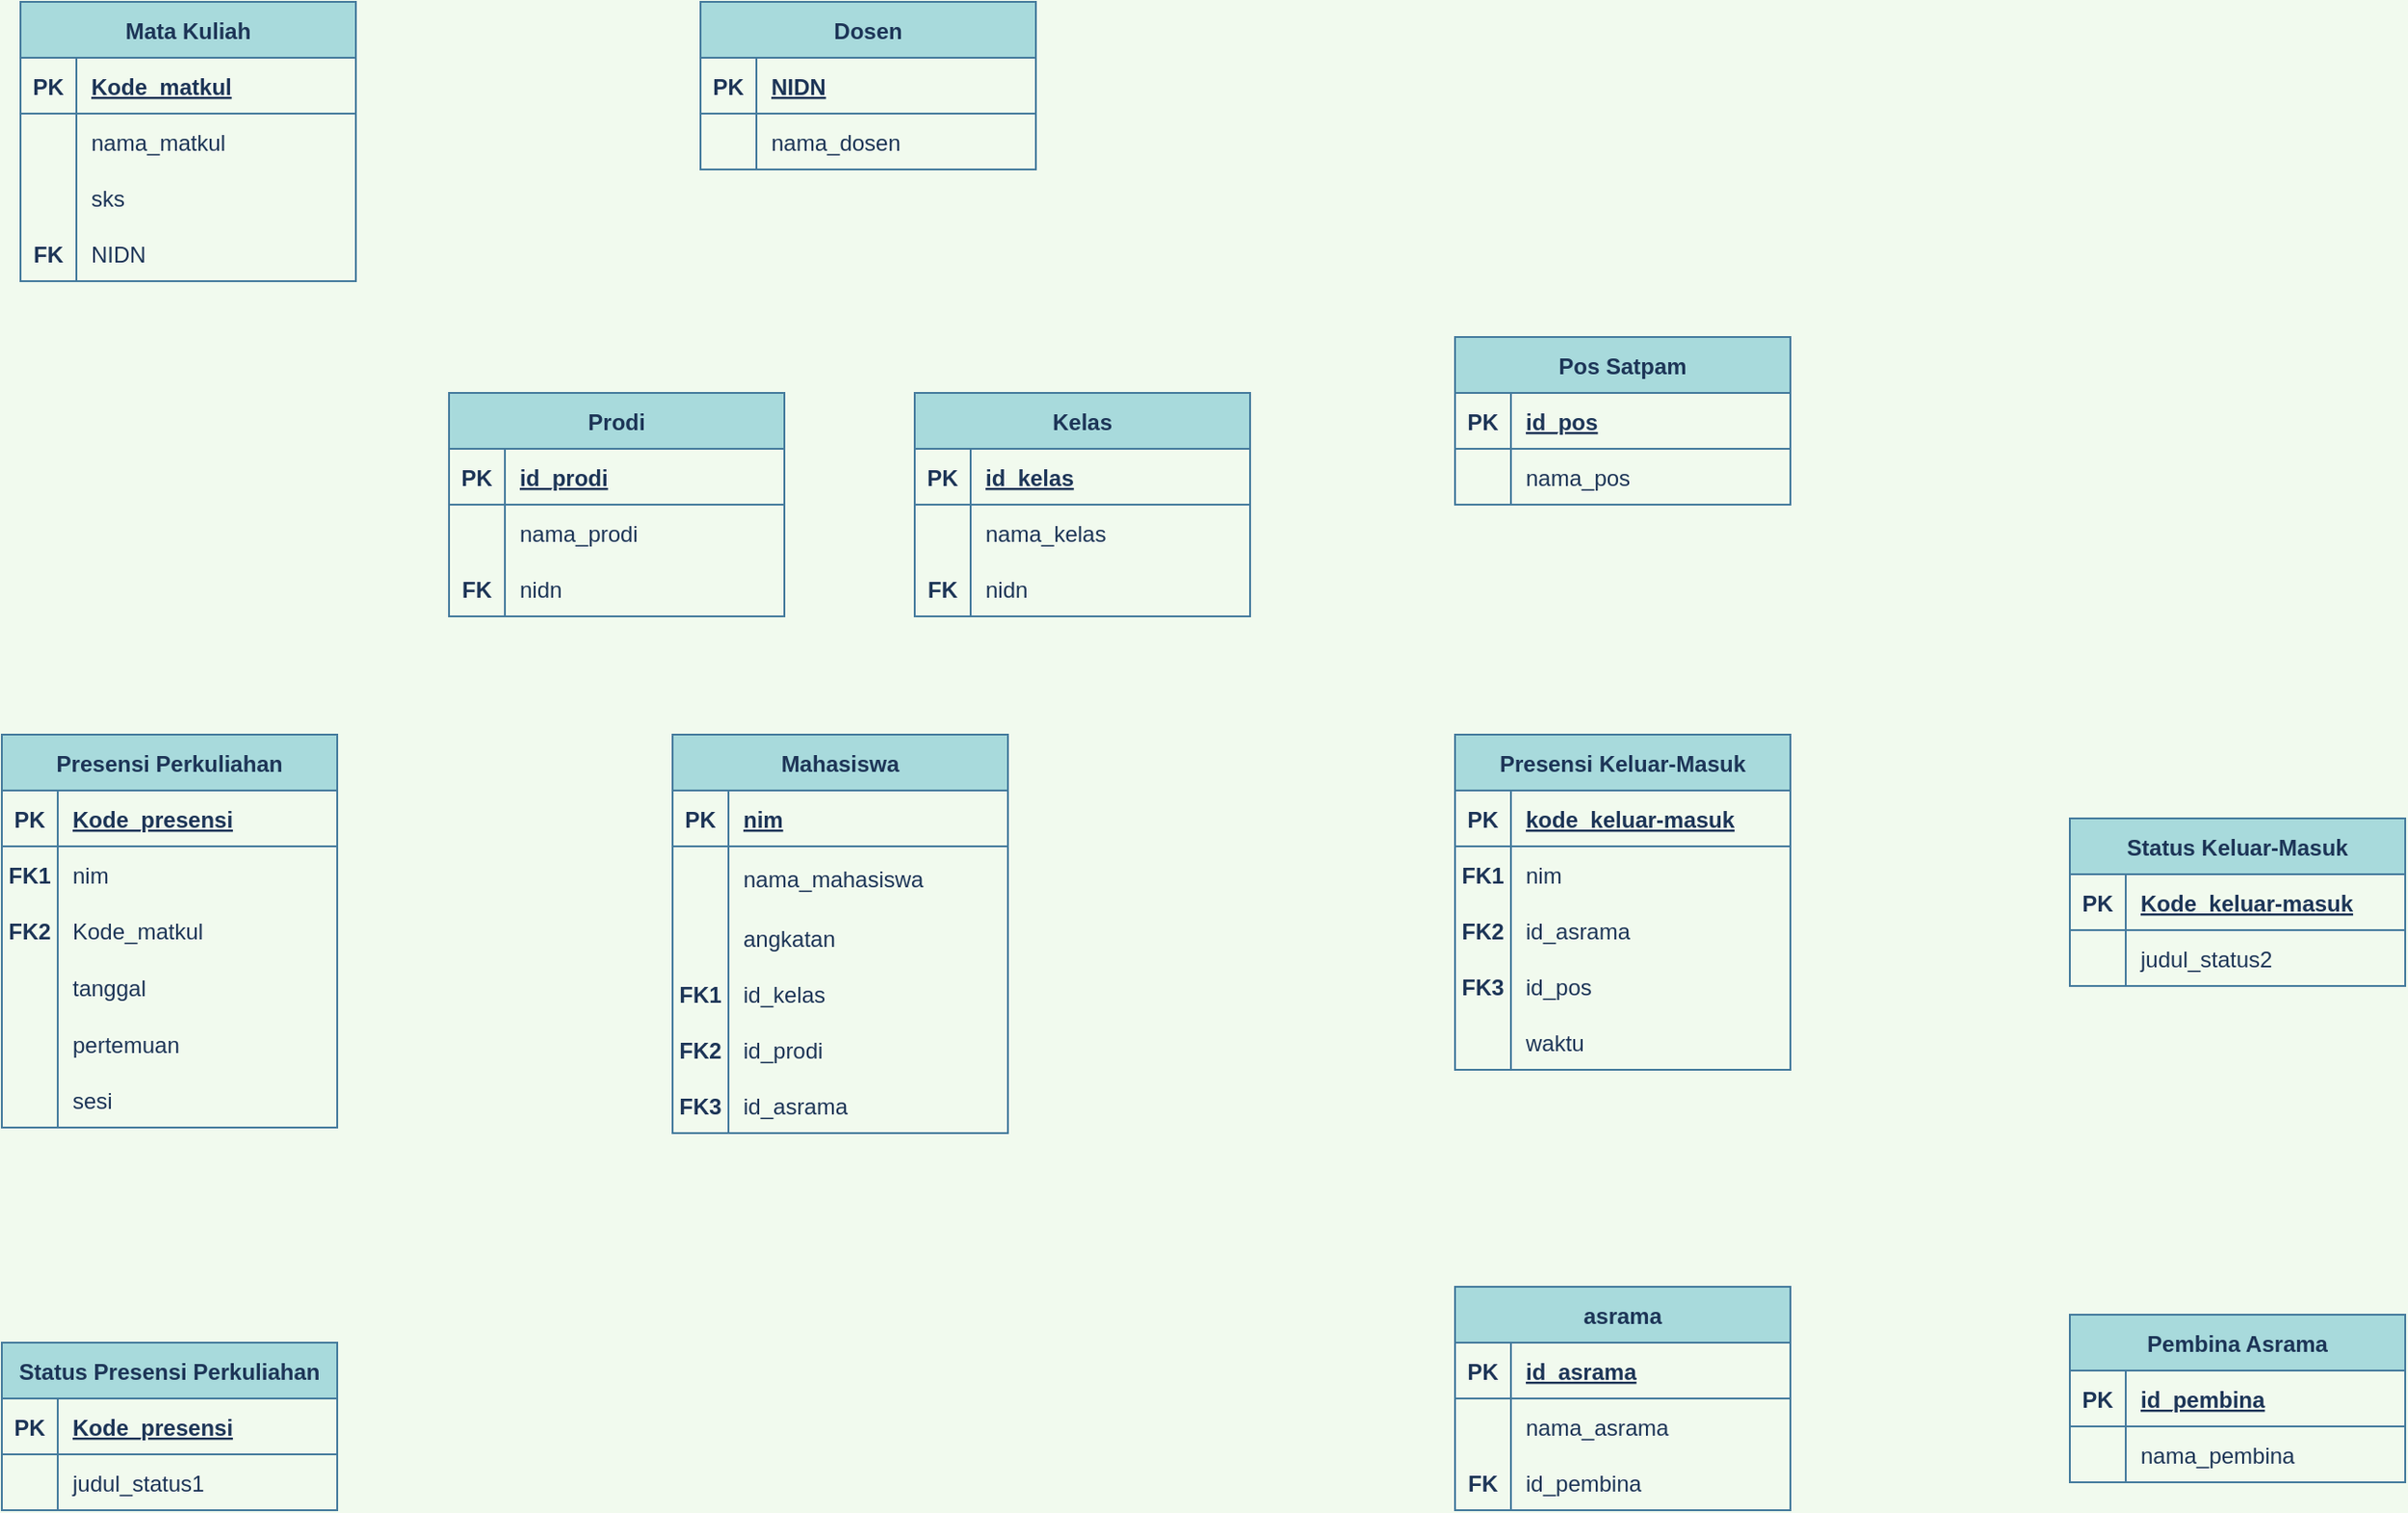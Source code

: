 <mxfile version="20.5.3" type="device" pages="2"><diagram id="KmxjhAK6asZzNxw9x_6p" name="Halaman-1"><mxGraphModel dx="1738" dy="1740" grid="1" gridSize="10" guides="1" tooltips="1" connect="1" arrows="1" fold="1" page="1" pageScale="1" pageWidth="1169" pageHeight="827" background="#F1FAEE" math="0" shadow="0"><root><mxCell id="0"/><mxCell id="1" parent="0"/><mxCell id="jdrc8qzEBGaTLRWPO6nK-1" value="Mata Kuliah" style="shape=table;startSize=30;container=1;collapsible=1;childLayout=tableLayout;fixedRows=1;rowLines=0;fontStyle=1;align=center;resizeLast=1;fillColor=#A8DADC;strokeColor=#457B9D;fontColor=#1D3557;" parent="1" vertex="1"><mxGeometry x="40" y="-40" width="180" height="150" as="geometry"/></mxCell><mxCell id="jdrc8qzEBGaTLRWPO6nK-2" value="" style="shape=tableRow;horizontal=0;startSize=0;swimlaneHead=0;swimlaneBody=0;fillColor=none;collapsible=0;dropTarget=0;points=[[0,0.5],[1,0.5]];portConstraint=eastwest;top=0;left=0;right=0;bottom=1;strokeColor=#457B9D;fontColor=#1D3557;" parent="jdrc8qzEBGaTLRWPO6nK-1" vertex="1"><mxGeometry y="30" width="180" height="30" as="geometry"/></mxCell><mxCell id="jdrc8qzEBGaTLRWPO6nK-3" value="PK" style="shape=partialRectangle;connectable=0;fillColor=none;top=0;left=0;bottom=0;right=0;fontStyle=1;overflow=hidden;strokeColor=#457B9D;fontColor=#1D3557;" parent="jdrc8qzEBGaTLRWPO6nK-2" vertex="1"><mxGeometry width="30" height="30" as="geometry"><mxRectangle width="30" height="30" as="alternateBounds"/></mxGeometry></mxCell><mxCell id="jdrc8qzEBGaTLRWPO6nK-4" value="Kode_matkul" style="shape=partialRectangle;connectable=0;fillColor=none;top=0;left=0;bottom=0;right=0;align=left;spacingLeft=6;fontStyle=5;overflow=hidden;strokeColor=#457B9D;fontColor=#1D3557;" parent="jdrc8qzEBGaTLRWPO6nK-2" vertex="1"><mxGeometry x="30" width="150" height="30" as="geometry"><mxRectangle width="150" height="30" as="alternateBounds"/></mxGeometry></mxCell><mxCell id="jdrc8qzEBGaTLRWPO6nK-5" value="" style="shape=tableRow;horizontal=0;startSize=0;swimlaneHead=0;swimlaneBody=0;fillColor=none;collapsible=0;dropTarget=0;points=[[0,0.5],[1,0.5]];portConstraint=eastwest;top=0;left=0;right=0;bottom=0;strokeColor=#457B9D;fontColor=#1D3557;" parent="jdrc8qzEBGaTLRWPO6nK-1" vertex="1"><mxGeometry y="60" width="180" height="30" as="geometry"/></mxCell><mxCell id="jdrc8qzEBGaTLRWPO6nK-6" value="" style="shape=partialRectangle;connectable=0;fillColor=none;top=0;left=0;bottom=0;right=0;editable=1;overflow=hidden;strokeColor=#457B9D;fontColor=#1D3557;" parent="jdrc8qzEBGaTLRWPO6nK-5" vertex="1"><mxGeometry width="30" height="30" as="geometry"><mxRectangle width="30" height="30" as="alternateBounds"/></mxGeometry></mxCell><mxCell id="jdrc8qzEBGaTLRWPO6nK-7" value="nama_matkul" style="shape=partialRectangle;connectable=0;fillColor=none;top=0;left=0;bottom=0;right=0;align=left;spacingLeft=6;overflow=hidden;strokeColor=#457B9D;fontColor=#1D3557;" parent="jdrc8qzEBGaTLRWPO6nK-5" vertex="1"><mxGeometry x="30" width="150" height="30" as="geometry"><mxRectangle width="150" height="30" as="alternateBounds"/></mxGeometry></mxCell><mxCell id="jdrc8qzEBGaTLRWPO6nK-8" value="" style="shape=tableRow;horizontal=0;startSize=0;swimlaneHead=0;swimlaneBody=0;fillColor=none;collapsible=0;dropTarget=0;points=[[0,0.5],[1,0.5]];portConstraint=eastwest;top=0;left=0;right=0;bottom=0;strokeColor=#457B9D;fontColor=#1D3557;" parent="jdrc8qzEBGaTLRWPO6nK-1" vertex="1"><mxGeometry y="90" width="180" height="30" as="geometry"/></mxCell><mxCell id="jdrc8qzEBGaTLRWPO6nK-9" value="" style="shape=partialRectangle;connectable=0;fillColor=none;top=0;left=0;bottom=0;right=0;editable=1;overflow=hidden;strokeColor=#457B9D;fontColor=#1D3557;" parent="jdrc8qzEBGaTLRWPO6nK-8" vertex="1"><mxGeometry width="30" height="30" as="geometry"><mxRectangle width="30" height="30" as="alternateBounds"/></mxGeometry></mxCell><mxCell id="jdrc8qzEBGaTLRWPO6nK-10" value="sks" style="shape=partialRectangle;connectable=0;fillColor=none;top=0;left=0;bottom=0;right=0;align=left;spacingLeft=6;overflow=hidden;strokeColor=#457B9D;fontColor=#1D3557;" parent="jdrc8qzEBGaTLRWPO6nK-8" vertex="1"><mxGeometry x="30" width="150" height="30" as="geometry"><mxRectangle width="150" height="30" as="alternateBounds"/></mxGeometry></mxCell><mxCell id="jdrc8qzEBGaTLRWPO6nK-11" value="" style="shape=tableRow;horizontal=0;startSize=0;swimlaneHead=0;swimlaneBody=0;fillColor=none;collapsible=0;dropTarget=0;points=[[0,0.5],[1,0.5]];portConstraint=eastwest;top=0;left=0;right=0;bottom=0;strokeColor=#457B9D;fontColor=#1D3557;" parent="jdrc8qzEBGaTLRWPO6nK-1" vertex="1"><mxGeometry y="120" width="180" height="30" as="geometry"/></mxCell><mxCell id="jdrc8qzEBGaTLRWPO6nK-12" value="FK" style="shape=partialRectangle;connectable=0;fillColor=none;top=0;left=0;bottom=0;right=0;editable=1;overflow=hidden;strokeColor=#457B9D;fontColor=#1D3557;fontStyle=1" parent="jdrc8qzEBGaTLRWPO6nK-11" vertex="1"><mxGeometry width="30" height="30" as="geometry"><mxRectangle width="30" height="30" as="alternateBounds"/></mxGeometry></mxCell><mxCell id="jdrc8qzEBGaTLRWPO6nK-13" value="NIDN" style="shape=partialRectangle;connectable=0;fillColor=none;top=0;left=0;bottom=0;right=0;align=left;spacingLeft=6;overflow=hidden;strokeColor=#457B9D;fontColor=#1D3557;" parent="jdrc8qzEBGaTLRWPO6nK-11" vertex="1"><mxGeometry x="30" width="150" height="30" as="geometry"><mxRectangle width="150" height="30" as="alternateBounds"/></mxGeometry></mxCell><mxCell id="jdrc8qzEBGaTLRWPO6nK-28" value="Dosen" style="shape=table;startSize=30;container=1;collapsible=1;childLayout=tableLayout;fixedRows=1;rowLines=0;fontStyle=1;align=center;resizeLast=1;strokeColor=#457B9D;fontColor=#1D3557;fillColor=#A8DADC;" parent="1" vertex="1"><mxGeometry x="405" y="-40" width="180" height="90" as="geometry"/></mxCell><mxCell id="jdrc8qzEBGaTLRWPO6nK-29" value="" style="shape=tableRow;horizontal=0;startSize=0;swimlaneHead=0;swimlaneBody=0;fillColor=none;collapsible=0;dropTarget=0;points=[[0,0.5],[1,0.5]];portConstraint=eastwest;top=0;left=0;right=0;bottom=1;strokeColor=#457B9D;fontColor=#1D3557;" parent="jdrc8qzEBGaTLRWPO6nK-28" vertex="1"><mxGeometry y="30" width="180" height="30" as="geometry"/></mxCell><mxCell id="jdrc8qzEBGaTLRWPO6nK-30" value="PK" style="shape=partialRectangle;connectable=0;fillColor=none;top=0;left=0;bottom=0;right=0;fontStyle=1;overflow=hidden;strokeColor=#457B9D;fontColor=#1D3557;" parent="jdrc8qzEBGaTLRWPO6nK-29" vertex="1"><mxGeometry width="30" height="30" as="geometry"><mxRectangle width="30" height="30" as="alternateBounds"/></mxGeometry></mxCell><mxCell id="jdrc8qzEBGaTLRWPO6nK-31" value="NIDN" style="shape=partialRectangle;connectable=0;fillColor=none;top=0;left=0;bottom=0;right=0;align=left;spacingLeft=6;fontStyle=5;overflow=hidden;strokeColor=#457B9D;fontColor=#1D3557;" parent="jdrc8qzEBGaTLRWPO6nK-29" vertex="1"><mxGeometry x="30" width="150" height="30" as="geometry"><mxRectangle width="150" height="30" as="alternateBounds"/></mxGeometry></mxCell><mxCell id="jdrc8qzEBGaTLRWPO6nK-32" value="" style="shape=tableRow;horizontal=0;startSize=0;swimlaneHead=0;swimlaneBody=0;fillColor=none;collapsible=0;dropTarget=0;points=[[0,0.5],[1,0.5]];portConstraint=eastwest;top=0;left=0;right=0;bottom=0;strokeColor=#457B9D;fontColor=#1D3557;" parent="jdrc8qzEBGaTLRWPO6nK-28" vertex="1"><mxGeometry y="60" width="180" height="30" as="geometry"/></mxCell><mxCell id="jdrc8qzEBGaTLRWPO6nK-33" value="" style="shape=partialRectangle;connectable=0;fillColor=none;top=0;left=0;bottom=0;right=0;editable=1;overflow=hidden;strokeColor=#457B9D;fontColor=#1D3557;" parent="jdrc8qzEBGaTLRWPO6nK-32" vertex="1"><mxGeometry width="30" height="30" as="geometry"><mxRectangle width="30" height="30" as="alternateBounds"/></mxGeometry></mxCell><mxCell id="jdrc8qzEBGaTLRWPO6nK-34" value="nama_dosen" style="shape=partialRectangle;connectable=0;fillColor=none;top=0;left=0;bottom=0;right=0;align=left;spacingLeft=6;overflow=hidden;strokeColor=#457B9D;fontColor=#1D3557;" parent="jdrc8qzEBGaTLRWPO6nK-32" vertex="1"><mxGeometry x="30" width="150" height="30" as="geometry"><mxRectangle width="150" height="30" as="alternateBounds"/></mxGeometry></mxCell><mxCell id="jdrc8qzEBGaTLRWPO6nK-41" value="Presensi Perkuliahan" style="shape=table;startSize=30;container=1;collapsible=1;childLayout=tableLayout;fixedRows=1;rowLines=0;fontStyle=1;align=center;resizeLast=1;strokeColor=#457B9D;fontColor=#1D3557;fillColor=#A8DADC;" parent="1" vertex="1"><mxGeometry x="30" y="353.5" width="180" height="211" as="geometry"/></mxCell><mxCell id="jdrc8qzEBGaTLRWPO6nK-42" value="" style="shape=tableRow;horizontal=0;startSize=0;swimlaneHead=0;swimlaneBody=0;fillColor=none;collapsible=0;dropTarget=0;points=[[0,0.5],[1,0.5]];portConstraint=eastwest;top=0;left=0;right=0;bottom=1;strokeColor=#457B9D;fontColor=#1D3557;" parent="jdrc8qzEBGaTLRWPO6nK-41" vertex="1"><mxGeometry y="30" width="180" height="30" as="geometry"/></mxCell><mxCell id="jdrc8qzEBGaTLRWPO6nK-43" value="PK" style="shape=partialRectangle;connectable=0;fillColor=none;top=0;left=0;bottom=0;right=0;fontStyle=1;overflow=hidden;strokeColor=#457B9D;fontColor=#1D3557;" parent="jdrc8qzEBGaTLRWPO6nK-42" vertex="1"><mxGeometry width="30" height="30" as="geometry"><mxRectangle width="30" height="30" as="alternateBounds"/></mxGeometry></mxCell><mxCell id="jdrc8qzEBGaTLRWPO6nK-44" value="Kode_presensi" style="shape=partialRectangle;connectable=0;fillColor=none;top=0;left=0;bottom=0;right=0;align=left;spacingLeft=6;fontStyle=5;overflow=hidden;strokeColor=#457B9D;fontColor=#1D3557;" parent="jdrc8qzEBGaTLRWPO6nK-42" vertex="1"><mxGeometry x="30" width="150" height="30" as="geometry"><mxRectangle width="150" height="30" as="alternateBounds"/></mxGeometry></mxCell><mxCell id="jdrc8qzEBGaTLRWPO6nK-45" value="" style="shape=tableRow;horizontal=0;startSize=0;swimlaneHead=0;swimlaneBody=0;fillColor=none;collapsible=0;dropTarget=0;points=[[0,0.5],[1,0.5]];portConstraint=eastwest;top=0;left=0;right=0;bottom=0;strokeColor=#457B9D;fontColor=#1D3557;" parent="jdrc8qzEBGaTLRWPO6nK-41" vertex="1"><mxGeometry y="60" width="180" height="30" as="geometry"/></mxCell><mxCell id="jdrc8qzEBGaTLRWPO6nK-46" value="FK1" style="shape=partialRectangle;connectable=0;fillColor=none;top=0;left=0;bottom=0;right=0;editable=1;overflow=hidden;strokeColor=#457B9D;fontColor=#1D3557;fontStyle=1" parent="jdrc8qzEBGaTLRWPO6nK-45" vertex="1"><mxGeometry width="30" height="30" as="geometry"><mxRectangle width="30" height="30" as="alternateBounds"/></mxGeometry></mxCell><mxCell id="jdrc8qzEBGaTLRWPO6nK-47" value="nim" style="shape=partialRectangle;connectable=0;fillColor=none;top=0;left=0;bottom=0;right=0;align=left;spacingLeft=6;overflow=hidden;strokeColor=#457B9D;fontColor=#1D3557;" parent="jdrc8qzEBGaTLRWPO6nK-45" vertex="1"><mxGeometry x="30" width="150" height="30" as="geometry"><mxRectangle width="150" height="30" as="alternateBounds"/></mxGeometry></mxCell><mxCell id="jdrc8qzEBGaTLRWPO6nK-48" value="" style="shape=tableRow;horizontal=0;startSize=0;swimlaneHead=0;swimlaneBody=0;fillColor=none;collapsible=0;dropTarget=0;points=[[0,0.5],[1,0.5]];portConstraint=eastwest;top=0;left=0;right=0;bottom=0;strokeColor=#457B9D;fontColor=#1D3557;" parent="jdrc8qzEBGaTLRWPO6nK-41" vertex="1"><mxGeometry y="90" width="180" height="30" as="geometry"/></mxCell><mxCell id="jdrc8qzEBGaTLRWPO6nK-49" value="FK2" style="shape=partialRectangle;connectable=0;fillColor=none;top=0;left=0;bottom=0;right=0;editable=1;overflow=hidden;strokeColor=#457B9D;fontColor=#1D3557;fontStyle=1" parent="jdrc8qzEBGaTLRWPO6nK-48" vertex="1"><mxGeometry width="30" height="30" as="geometry"><mxRectangle width="30" height="30" as="alternateBounds"/></mxGeometry></mxCell><mxCell id="jdrc8qzEBGaTLRWPO6nK-50" value="Kode_matkul" style="shape=partialRectangle;connectable=0;fillColor=none;top=0;left=0;bottom=0;right=0;align=left;spacingLeft=6;overflow=hidden;strokeColor=#457B9D;fontColor=#1D3557;" parent="jdrc8qzEBGaTLRWPO6nK-48" vertex="1"><mxGeometry x="30" width="150" height="30" as="geometry"><mxRectangle width="150" height="30" as="alternateBounds"/></mxGeometry></mxCell><mxCell id="jdrc8qzEBGaTLRWPO6nK-51" value="" style="shape=tableRow;horizontal=0;startSize=0;swimlaneHead=0;swimlaneBody=0;fillColor=none;collapsible=0;dropTarget=0;points=[[0,0.5],[1,0.5]];portConstraint=eastwest;top=0;left=0;right=0;bottom=0;strokeColor=#457B9D;fontColor=#1D3557;" parent="jdrc8qzEBGaTLRWPO6nK-41" vertex="1"><mxGeometry y="120" width="180" height="31" as="geometry"/></mxCell><mxCell id="jdrc8qzEBGaTLRWPO6nK-52" value="" style="shape=partialRectangle;connectable=0;fillColor=none;top=0;left=0;bottom=0;right=0;editable=1;overflow=hidden;strokeColor=#457B9D;fontColor=#1D3557;" parent="jdrc8qzEBGaTLRWPO6nK-51" vertex="1"><mxGeometry width="30" height="31" as="geometry"><mxRectangle width="30" height="31" as="alternateBounds"/></mxGeometry></mxCell><mxCell id="jdrc8qzEBGaTLRWPO6nK-53" value="tanggal" style="shape=partialRectangle;connectable=0;fillColor=none;top=0;left=0;bottom=0;right=0;align=left;spacingLeft=6;overflow=hidden;strokeColor=#457B9D;fontColor=#1D3557;" parent="jdrc8qzEBGaTLRWPO6nK-51" vertex="1"><mxGeometry x="30" width="150" height="31" as="geometry"><mxRectangle width="150" height="31" as="alternateBounds"/></mxGeometry></mxCell><mxCell id="jdrc8qzEBGaTLRWPO6nK-54" style="shape=tableRow;horizontal=0;startSize=0;swimlaneHead=0;swimlaneBody=0;fillColor=none;collapsible=0;dropTarget=0;points=[[0,0.5],[1,0.5]];portConstraint=eastwest;top=0;left=0;right=0;bottom=0;strokeColor=#457B9D;fontColor=#1D3557;" parent="jdrc8qzEBGaTLRWPO6nK-41" vertex="1"><mxGeometry y="151" width="180" height="30" as="geometry"/></mxCell><mxCell id="jdrc8qzEBGaTLRWPO6nK-55" style="shape=partialRectangle;connectable=0;fillColor=none;top=0;left=0;bottom=0;right=0;editable=1;overflow=hidden;strokeColor=#457B9D;fontColor=#1D3557;" parent="jdrc8qzEBGaTLRWPO6nK-54" vertex="1"><mxGeometry width="30" height="30" as="geometry"><mxRectangle width="30" height="30" as="alternateBounds"/></mxGeometry></mxCell><mxCell id="jdrc8qzEBGaTLRWPO6nK-56" value="pertemuan" style="shape=partialRectangle;connectable=0;fillColor=none;top=0;left=0;bottom=0;right=0;align=left;spacingLeft=6;overflow=hidden;strokeColor=#457B9D;fontColor=#1D3557;" parent="jdrc8qzEBGaTLRWPO6nK-54" vertex="1"><mxGeometry x="30" width="150" height="30" as="geometry"><mxRectangle width="150" height="30" as="alternateBounds"/></mxGeometry></mxCell><mxCell id="jdrc8qzEBGaTLRWPO6nK-57" style="shape=tableRow;horizontal=0;startSize=0;swimlaneHead=0;swimlaneBody=0;fillColor=none;collapsible=0;dropTarget=0;points=[[0,0.5],[1,0.5]];portConstraint=eastwest;top=0;left=0;right=0;bottom=0;strokeColor=#457B9D;fontColor=#1D3557;" parent="jdrc8qzEBGaTLRWPO6nK-41" vertex="1"><mxGeometry y="181" width="180" height="30" as="geometry"/></mxCell><mxCell id="jdrc8qzEBGaTLRWPO6nK-58" style="shape=partialRectangle;connectable=0;fillColor=none;top=0;left=0;bottom=0;right=0;editable=1;overflow=hidden;strokeColor=#457B9D;fontColor=#1D3557;" parent="jdrc8qzEBGaTLRWPO6nK-57" vertex="1"><mxGeometry width="30" height="30" as="geometry"><mxRectangle width="30" height="30" as="alternateBounds"/></mxGeometry></mxCell><mxCell id="jdrc8qzEBGaTLRWPO6nK-59" value="sesi" style="shape=partialRectangle;connectable=0;fillColor=none;top=0;left=0;bottom=0;right=0;align=left;spacingLeft=6;overflow=hidden;strokeColor=#457B9D;fontColor=#1D3557;" parent="jdrc8qzEBGaTLRWPO6nK-57" vertex="1"><mxGeometry x="30" width="150" height="30" as="geometry"><mxRectangle width="150" height="30" as="alternateBounds"/></mxGeometry></mxCell><mxCell id="jdrc8qzEBGaTLRWPO6nK-60" value="Status Presensi Perkuliahan" style="shape=table;startSize=30;container=1;collapsible=1;childLayout=tableLayout;fixedRows=1;rowLines=0;fontStyle=1;align=center;resizeLast=1;strokeColor=#457B9D;fontColor=#1D3557;fillColor=#A8DADC;" parent="1" vertex="1"><mxGeometry x="30" y="680" width="180" height="90" as="geometry"/></mxCell><mxCell id="jdrc8qzEBGaTLRWPO6nK-61" value="" style="shape=tableRow;horizontal=0;startSize=0;swimlaneHead=0;swimlaneBody=0;fillColor=none;collapsible=0;dropTarget=0;points=[[0,0.5],[1,0.5]];portConstraint=eastwest;top=0;left=0;right=0;bottom=1;strokeColor=#457B9D;fontColor=#1D3557;" parent="jdrc8qzEBGaTLRWPO6nK-60" vertex="1"><mxGeometry y="30" width="180" height="30" as="geometry"/></mxCell><mxCell id="jdrc8qzEBGaTLRWPO6nK-62" value="PK" style="shape=partialRectangle;connectable=0;fillColor=none;top=0;left=0;bottom=0;right=0;fontStyle=1;overflow=hidden;strokeColor=#457B9D;fontColor=#1D3557;" parent="jdrc8qzEBGaTLRWPO6nK-61" vertex="1"><mxGeometry width="30" height="30" as="geometry"><mxRectangle width="30" height="30" as="alternateBounds"/></mxGeometry></mxCell><mxCell id="jdrc8qzEBGaTLRWPO6nK-63" value="Kode_presensi" style="shape=partialRectangle;connectable=0;fillColor=none;top=0;left=0;bottom=0;right=0;align=left;spacingLeft=6;fontStyle=5;overflow=hidden;strokeColor=#457B9D;fontColor=#1D3557;" parent="jdrc8qzEBGaTLRWPO6nK-61" vertex="1"><mxGeometry x="30" width="150" height="30" as="geometry"><mxRectangle width="150" height="30" as="alternateBounds"/></mxGeometry></mxCell><mxCell id="jdrc8qzEBGaTLRWPO6nK-64" value="" style="shape=tableRow;horizontal=0;startSize=0;swimlaneHead=0;swimlaneBody=0;fillColor=none;collapsible=0;dropTarget=0;points=[[0,0.5],[1,0.5]];portConstraint=eastwest;top=0;left=0;right=0;bottom=0;strokeColor=#457B9D;fontColor=#1D3557;" parent="jdrc8qzEBGaTLRWPO6nK-60" vertex="1"><mxGeometry y="60" width="180" height="30" as="geometry"/></mxCell><mxCell id="jdrc8qzEBGaTLRWPO6nK-65" value="" style="shape=partialRectangle;connectable=0;fillColor=none;top=0;left=0;bottom=0;right=0;editable=1;overflow=hidden;strokeColor=#457B9D;fontColor=#1D3557;" parent="jdrc8qzEBGaTLRWPO6nK-64" vertex="1"><mxGeometry width="30" height="30" as="geometry"><mxRectangle width="30" height="30" as="alternateBounds"/></mxGeometry></mxCell><mxCell id="jdrc8qzEBGaTLRWPO6nK-66" value="judul_status1" style="shape=partialRectangle;connectable=0;fillColor=none;top=0;left=0;bottom=0;right=0;align=left;spacingLeft=6;overflow=hidden;strokeColor=#457B9D;fontColor=#1D3557;" parent="jdrc8qzEBGaTLRWPO6nK-64" vertex="1"><mxGeometry x="30" width="150" height="30" as="geometry"><mxRectangle width="150" height="30" as="alternateBounds"/></mxGeometry></mxCell><mxCell id="jdrc8qzEBGaTLRWPO6nK-73" value="Prodi" style="shape=table;startSize=30;container=1;collapsible=1;childLayout=tableLayout;fixedRows=1;rowLines=0;fontStyle=1;align=center;resizeLast=1;strokeColor=#457B9D;fontColor=#1D3557;fillColor=#A8DADC;" parent="1" vertex="1"><mxGeometry x="270" y="170" width="180" height="120" as="geometry"/></mxCell><mxCell id="jdrc8qzEBGaTLRWPO6nK-74" value="" style="shape=tableRow;horizontal=0;startSize=0;swimlaneHead=0;swimlaneBody=0;fillColor=none;collapsible=0;dropTarget=0;points=[[0,0.5],[1,0.5]];portConstraint=eastwest;top=0;left=0;right=0;bottom=1;strokeColor=#457B9D;fontColor=#1D3557;" parent="jdrc8qzEBGaTLRWPO6nK-73" vertex="1"><mxGeometry y="30" width="180" height="30" as="geometry"/></mxCell><mxCell id="jdrc8qzEBGaTLRWPO6nK-75" value="PK" style="shape=partialRectangle;connectable=0;fillColor=none;top=0;left=0;bottom=0;right=0;fontStyle=1;overflow=hidden;strokeColor=#457B9D;fontColor=#1D3557;" parent="jdrc8qzEBGaTLRWPO6nK-74" vertex="1"><mxGeometry width="30" height="30" as="geometry"><mxRectangle width="30" height="30" as="alternateBounds"/></mxGeometry></mxCell><mxCell id="jdrc8qzEBGaTLRWPO6nK-76" value="id_prodi" style="shape=partialRectangle;connectable=0;fillColor=none;top=0;left=0;bottom=0;right=0;align=left;spacingLeft=6;fontStyle=5;overflow=hidden;strokeColor=#457B9D;fontColor=#1D3557;" parent="jdrc8qzEBGaTLRWPO6nK-74" vertex="1"><mxGeometry x="30" width="150" height="30" as="geometry"><mxRectangle width="150" height="30" as="alternateBounds"/></mxGeometry></mxCell><mxCell id="jdrc8qzEBGaTLRWPO6nK-77" value="" style="shape=tableRow;horizontal=0;startSize=0;swimlaneHead=0;swimlaneBody=0;fillColor=none;collapsible=0;dropTarget=0;points=[[0,0.5],[1,0.5]];portConstraint=eastwest;top=0;left=0;right=0;bottom=0;strokeColor=#457B9D;fontColor=#1D3557;" parent="jdrc8qzEBGaTLRWPO6nK-73" vertex="1"><mxGeometry y="60" width="180" height="30" as="geometry"/></mxCell><mxCell id="jdrc8qzEBGaTLRWPO6nK-78" value="" style="shape=partialRectangle;connectable=0;fillColor=none;top=0;left=0;bottom=0;right=0;editable=1;overflow=hidden;strokeColor=#457B9D;fontColor=#1D3557;" parent="jdrc8qzEBGaTLRWPO6nK-77" vertex="1"><mxGeometry width="30" height="30" as="geometry"><mxRectangle width="30" height="30" as="alternateBounds"/></mxGeometry></mxCell><mxCell id="jdrc8qzEBGaTLRWPO6nK-79" value="nama_prodi" style="shape=partialRectangle;connectable=0;fillColor=none;top=0;left=0;bottom=0;right=0;align=left;spacingLeft=6;overflow=hidden;strokeColor=#457B9D;fontColor=#1D3557;" parent="jdrc8qzEBGaTLRWPO6nK-77" vertex="1"><mxGeometry x="30" width="150" height="30" as="geometry"><mxRectangle width="150" height="30" as="alternateBounds"/></mxGeometry></mxCell><mxCell id="jdrc8qzEBGaTLRWPO6nK-80" value="" style="shape=tableRow;horizontal=0;startSize=0;swimlaneHead=0;swimlaneBody=0;fillColor=none;collapsible=0;dropTarget=0;points=[[0,0.5],[1,0.5]];portConstraint=eastwest;top=0;left=0;right=0;bottom=0;strokeColor=#457B9D;fontColor=#1D3557;" parent="jdrc8qzEBGaTLRWPO6nK-73" vertex="1"><mxGeometry y="90" width="180" height="30" as="geometry"/></mxCell><mxCell id="jdrc8qzEBGaTLRWPO6nK-81" value="FK" style="shape=partialRectangle;connectable=0;fillColor=none;top=0;left=0;bottom=0;right=0;editable=1;overflow=hidden;strokeColor=#457B9D;fontColor=#1D3557;fontStyle=1" parent="jdrc8qzEBGaTLRWPO6nK-80" vertex="1"><mxGeometry width="30" height="30" as="geometry"><mxRectangle width="30" height="30" as="alternateBounds"/></mxGeometry></mxCell><mxCell id="jdrc8qzEBGaTLRWPO6nK-82" value="nidn" style="shape=partialRectangle;connectable=0;fillColor=none;top=0;left=0;bottom=0;right=0;align=left;spacingLeft=6;overflow=hidden;strokeColor=#457B9D;fontColor=#1D3557;" parent="jdrc8qzEBGaTLRWPO6nK-80" vertex="1"><mxGeometry x="30" width="150" height="30" as="geometry"><mxRectangle width="150" height="30" as="alternateBounds"/></mxGeometry></mxCell><mxCell id="tigLDF_hrlejbNLnetDv-1" value="Kelas" style="shape=table;startSize=30;container=1;collapsible=1;childLayout=tableLayout;fixedRows=1;rowLines=0;fontStyle=1;align=center;resizeLast=1;strokeColor=#457B9D;fontColor=#1D3557;fillColor=#A8DADC;" parent="1" vertex="1"><mxGeometry x="520" y="170" width="180" height="120" as="geometry"/></mxCell><mxCell id="tigLDF_hrlejbNLnetDv-2" value="" style="shape=tableRow;horizontal=0;startSize=0;swimlaneHead=0;swimlaneBody=0;fillColor=none;collapsible=0;dropTarget=0;points=[[0,0.5],[1,0.5]];portConstraint=eastwest;top=0;left=0;right=0;bottom=1;strokeColor=#457B9D;fontColor=#1D3557;" parent="tigLDF_hrlejbNLnetDv-1" vertex="1"><mxGeometry y="30" width="180" height="30" as="geometry"/></mxCell><mxCell id="tigLDF_hrlejbNLnetDv-3" value="PK" style="shape=partialRectangle;connectable=0;fillColor=none;top=0;left=0;bottom=0;right=0;fontStyle=1;overflow=hidden;strokeColor=#457B9D;fontColor=#1D3557;" parent="tigLDF_hrlejbNLnetDv-2" vertex="1"><mxGeometry width="30" height="30" as="geometry"><mxRectangle width="30" height="30" as="alternateBounds"/></mxGeometry></mxCell><mxCell id="tigLDF_hrlejbNLnetDv-4" value="id_kelas" style="shape=partialRectangle;connectable=0;fillColor=none;top=0;left=0;bottom=0;right=0;align=left;spacingLeft=6;fontStyle=5;overflow=hidden;strokeColor=#457B9D;fontColor=#1D3557;" parent="tigLDF_hrlejbNLnetDv-2" vertex="1"><mxGeometry x="30" width="150" height="30" as="geometry"><mxRectangle width="150" height="30" as="alternateBounds"/></mxGeometry></mxCell><mxCell id="tigLDF_hrlejbNLnetDv-5" value="" style="shape=tableRow;horizontal=0;startSize=0;swimlaneHead=0;swimlaneBody=0;fillColor=none;collapsible=0;dropTarget=0;points=[[0,0.5],[1,0.5]];portConstraint=eastwest;top=0;left=0;right=0;bottom=0;strokeColor=#457B9D;fontColor=#1D3557;" parent="tigLDF_hrlejbNLnetDv-1" vertex="1"><mxGeometry y="60" width="180" height="30" as="geometry"/></mxCell><mxCell id="tigLDF_hrlejbNLnetDv-6" value="" style="shape=partialRectangle;connectable=0;fillColor=none;top=0;left=0;bottom=0;right=0;editable=1;overflow=hidden;strokeColor=#457B9D;fontColor=#1D3557;" parent="tigLDF_hrlejbNLnetDv-5" vertex="1"><mxGeometry width="30" height="30" as="geometry"><mxRectangle width="30" height="30" as="alternateBounds"/></mxGeometry></mxCell><mxCell id="tigLDF_hrlejbNLnetDv-7" value="nama_kelas" style="shape=partialRectangle;connectable=0;fillColor=none;top=0;left=0;bottom=0;right=0;align=left;spacingLeft=6;overflow=hidden;strokeColor=#457B9D;fontColor=#1D3557;" parent="tigLDF_hrlejbNLnetDv-5" vertex="1"><mxGeometry x="30" width="150" height="30" as="geometry"><mxRectangle width="150" height="30" as="alternateBounds"/></mxGeometry></mxCell><mxCell id="tigLDF_hrlejbNLnetDv-8" value="" style="shape=tableRow;horizontal=0;startSize=0;swimlaneHead=0;swimlaneBody=0;fillColor=none;collapsible=0;dropTarget=0;points=[[0,0.5],[1,0.5]];portConstraint=eastwest;top=0;left=0;right=0;bottom=0;strokeColor=#457B9D;fontColor=#1D3557;" parent="tigLDF_hrlejbNLnetDv-1" vertex="1"><mxGeometry y="90" width="180" height="30" as="geometry"/></mxCell><mxCell id="tigLDF_hrlejbNLnetDv-9" value="FK" style="shape=partialRectangle;connectable=0;fillColor=none;top=0;left=0;bottom=0;right=0;editable=1;overflow=hidden;strokeColor=#457B9D;fontColor=#1D3557;fontStyle=1" parent="tigLDF_hrlejbNLnetDv-8" vertex="1"><mxGeometry width="30" height="30" as="geometry"><mxRectangle width="30" height="30" as="alternateBounds"/></mxGeometry></mxCell><mxCell id="tigLDF_hrlejbNLnetDv-10" value="nidn" style="shape=partialRectangle;connectable=0;fillColor=none;top=0;left=0;bottom=0;right=0;align=left;spacingLeft=6;overflow=hidden;strokeColor=#457B9D;fontColor=#1D3557;" parent="tigLDF_hrlejbNLnetDv-8" vertex="1"><mxGeometry x="30" width="150" height="30" as="geometry"><mxRectangle width="150" height="30" as="alternateBounds"/></mxGeometry></mxCell><mxCell id="tigLDF_hrlejbNLnetDv-11" value="Mahasiswa" style="shape=table;startSize=30;container=1;collapsible=1;childLayout=tableLayout;fixedRows=1;rowLines=0;fontStyle=1;align=center;resizeLast=1;strokeColor=#457B9D;fontColor=#1D3557;fillColor=#A8DADC;" parent="1" vertex="1"><mxGeometry x="390" y="353.5" width="180" height="214" as="geometry"/></mxCell><mxCell id="tigLDF_hrlejbNLnetDv-12" value="" style="shape=tableRow;horizontal=0;startSize=0;swimlaneHead=0;swimlaneBody=0;fillColor=none;collapsible=0;dropTarget=0;points=[[0,0.5],[1,0.5]];portConstraint=eastwest;top=0;left=0;right=0;bottom=1;strokeColor=#457B9D;fontColor=#1D3557;" parent="tigLDF_hrlejbNLnetDv-11" vertex="1"><mxGeometry y="30" width="180" height="30" as="geometry"/></mxCell><mxCell id="tigLDF_hrlejbNLnetDv-13" value="PK" style="shape=partialRectangle;connectable=0;fillColor=none;top=0;left=0;bottom=0;right=0;fontStyle=1;overflow=hidden;strokeColor=#457B9D;fontColor=#1D3557;" parent="tigLDF_hrlejbNLnetDv-12" vertex="1"><mxGeometry width="30" height="30" as="geometry"><mxRectangle width="30" height="30" as="alternateBounds"/></mxGeometry></mxCell><mxCell id="tigLDF_hrlejbNLnetDv-14" value="nim" style="shape=partialRectangle;connectable=0;fillColor=none;top=0;left=0;bottom=0;right=0;align=left;spacingLeft=6;fontStyle=5;overflow=hidden;strokeColor=#457B9D;fontColor=#1D3557;" parent="tigLDF_hrlejbNLnetDv-12" vertex="1"><mxGeometry x="30" width="150" height="30" as="geometry"><mxRectangle width="150" height="30" as="alternateBounds"/></mxGeometry></mxCell><mxCell id="tigLDF_hrlejbNLnetDv-15" value="" style="shape=tableRow;horizontal=0;startSize=0;swimlaneHead=0;swimlaneBody=0;fillColor=none;collapsible=0;dropTarget=0;points=[[0,0.5],[1,0.5]];portConstraint=eastwest;top=0;left=0;right=0;bottom=0;strokeColor=#457B9D;fontColor=#1D3557;" parent="tigLDF_hrlejbNLnetDv-11" vertex="1"><mxGeometry y="60" width="180" height="34" as="geometry"/></mxCell><mxCell id="tigLDF_hrlejbNLnetDv-16" value="" style="shape=partialRectangle;connectable=0;fillColor=none;top=0;left=0;bottom=0;right=0;editable=1;overflow=hidden;strokeColor=#457B9D;fontColor=#1D3557;" parent="tigLDF_hrlejbNLnetDv-15" vertex="1"><mxGeometry width="30" height="34" as="geometry"><mxRectangle width="30" height="34" as="alternateBounds"/></mxGeometry></mxCell><mxCell id="tigLDF_hrlejbNLnetDv-17" value="nama_mahasiswa" style="shape=partialRectangle;connectable=0;fillColor=none;top=0;left=0;bottom=0;right=0;align=left;spacingLeft=6;overflow=hidden;strokeColor=#457B9D;fontColor=#1D3557;" parent="tigLDF_hrlejbNLnetDv-15" vertex="1"><mxGeometry x="30" width="150" height="34" as="geometry"><mxRectangle width="150" height="34" as="alternateBounds"/></mxGeometry></mxCell><mxCell id="tigLDF_hrlejbNLnetDv-18" value="" style="shape=tableRow;horizontal=0;startSize=0;swimlaneHead=0;swimlaneBody=0;fillColor=none;collapsible=0;dropTarget=0;points=[[0,0.5],[1,0.5]];portConstraint=eastwest;top=0;left=0;right=0;bottom=0;strokeColor=#457B9D;fontColor=#1D3557;" parent="tigLDF_hrlejbNLnetDv-11" vertex="1"><mxGeometry y="94" width="180" height="30" as="geometry"/></mxCell><mxCell id="tigLDF_hrlejbNLnetDv-19" value="" style="shape=partialRectangle;connectable=0;fillColor=none;top=0;left=0;bottom=0;right=0;editable=1;overflow=hidden;strokeColor=#457B9D;fontColor=#1D3557;fontStyle=1" parent="tigLDF_hrlejbNLnetDv-18" vertex="1"><mxGeometry width="30" height="30" as="geometry"><mxRectangle width="30" height="30" as="alternateBounds"/></mxGeometry></mxCell><mxCell id="tigLDF_hrlejbNLnetDv-20" value="angkatan" style="shape=partialRectangle;connectable=0;fillColor=none;top=0;left=0;bottom=0;right=0;align=left;spacingLeft=6;overflow=hidden;strokeColor=#457B9D;fontColor=#1D3557;" parent="tigLDF_hrlejbNLnetDv-18" vertex="1"><mxGeometry x="30" width="150" height="30" as="geometry"><mxRectangle width="150" height="30" as="alternateBounds"/></mxGeometry></mxCell><mxCell id="Gq2PAIc-8hiSbVc65pk8-11" style="shape=tableRow;horizontal=0;startSize=0;swimlaneHead=0;swimlaneBody=0;fillColor=none;collapsible=0;dropTarget=0;points=[[0,0.5],[1,0.5]];portConstraint=eastwest;top=0;left=0;right=0;bottom=0;strokeColor=#457B9D;fontColor=#1D3557;" parent="tigLDF_hrlejbNLnetDv-11" vertex="1"><mxGeometry y="124" width="180" height="30" as="geometry"/></mxCell><mxCell id="Gq2PAIc-8hiSbVc65pk8-12" value="FK1" style="shape=partialRectangle;connectable=0;fillColor=none;top=0;left=0;bottom=0;right=0;editable=1;overflow=hidden;strokeColor=#457B9D;fontColor=#1D3557;fontStyle=1" parent="Gq2PAIc-8hiSbVc65pk8-11" vertex="1"><mxGeometry width="30" height="30" as="geometry"><mxRectangle width="30" height="30" as="alternateBounds"/></mxGeometry></mxCell><mxCell id="Gq2PAIc-8hiSbVc65pk8-13" value="id_kelas" style="shape=partialRectangle;connectable=0;fillColor=none;top=0;left=0;bottom=0;right=0;align=left;spacingLeft=6;overflow=hidden;strokeColor=#457B9D;fontColor=#1D3557;" parent="Gq2PAIc-8hiSbVc65pk8-11" vertex="1"><mxGeometry x="30" width="150" height="30" as="geometry"><mxRectangle width="150" height="30" as="alternateBounds"/></mxGeometry></mxCell><mxCell id="Gq2PAIc-8hiSbVc65pk8-14" style="shape=tableRow;horizontal=0;startSize=0;swimlaneHead=0;swimlaneBody=0;fillColor=none;collapsible=0;dropTarget=0;points=[[0,0.5],[1,0.5]];portConstraint=eastwest;top=0;left=0;right=0;bottom=0;strokeColor=#457B9D;fontColor=#1D3557;" parent="tigLDF_hrlejbNLnetDv-11" vertex="1"><mxGeometry y="154" width="180" height="30" as="geometry"/></mxCell><mxCell id="Gq2PAIc-8hiSbVc65pk8-15" value="FK2" style="shape=partialRectangle;connectable=0;fillColor=none;top=0;left=0;bottom=0;right=0;editable=1;overflow=hidden;strokeColor=#457B9D;fontColor=#1D3557;fontStyle=1" parent="Gq2PAIc-8hiSbVc65pk8-14" vertex="1"><mxGeometry width="30" height="30" as="geometry"><mxRectangle width="30" height="30" as="alternateBounds"/></mxGeometry></mxCell><mxCell id="Gq2PAIc-8hiSbVc65pk8-16" value="id_prodi" style="shape=partialRectangle;connectable=0;fillColor=none;top=0;left=0;bottom=0;right=0;align=left;spacingLeft=6;overflow=hidden;strokeColor=#457B9D;fontColor=#1D3557;" parent="Gq2PAIc-8hiSbVc65pk8-14" vertex="1"><mxGeometry x="30" width="150" height="30" as="geometry"><mxRectangle width="150" height="30" as="alternateBounds"/></mxGeometry></mxCell><mxCell id="Gq2PAIc-8hiSbVc65pk8-17" style="shape=tableRow;horizontal=0;startSize=0;swimlaneHead=0;swimlaneBody=0;fillColor=none;collapsible=0;dropTarget=0;points=[[0,0.5],[1,0.5]];portConstraint=eastwest;top=0;left=0;right=0;bottom=0;strokeColor=#457B9D;fontColor=#1D3557;" parent="tigLDF_hrlejbNLnetDv-11" vertex="1"><mxGeometry y="184" width="180" height="30" as="geometry"/></mxCell><mxCell id="Gq2PAIc-8hiSbVc65pk8-18" value="FK3" style="shape=partialRectangle;connectable=0;fillColor=none;top=0;left=0;bottom=0;right=0;editable=1;overflow=hidden;strokeColor=#457B9D;fontColor=#1D3557;fontStyle=1" parent="Gq2PAIc-8hiSbVc65pk8-17" vertex="1"><mxGeometry width="30" height="30" as="geometry"><mxRectangle width="30" height="30" as="alternateBounds"/></mxGeometry></mxCell><mxCell id="Gq2PAIc-8hiSbVc65pk8-19" value="id_asrama" style="shape=partialRectangle;connectable=0;fillColor=none;top=0;left=0;bottom=0;right=0;align=left;spacingLeft=6;overflow=hidden;strokeColor=#457B9D;fontColor=#1D3557;" parent="Gq2PAIc-8hiSbVc65pk8-17" vertex="1"><mxGeometry x="30" width="150" height="30" as="geometry"><mxRectangle width="150" height="30" as="alternateBounds"/></mxGeometry></mxCell><mxCell id="YOvY8fV3WO_s7UOhlD1K-14" value="Pos Satpam" style="shape=table;startSize=30;container=1;collapsible=1;childLayout=tableLayout;fixedRows=1;rowLines=0;fontStyle=1;align=center;resizeLast=1;strokeColor=#457B9D;fontColor=#1D3557;fillColor=#A8DADC;" vertex="1" parent="1"><mxGeometry x="810" y="140" width="180" height="90" as="geometry"/></mxCell><mxCell id="YOvY8fV3WO_s7UOhlD1K-15" value="" style="shape=tableRow;horizontal=0;startSize=0;swimlaneHead=0;swimlaneBody=0;fillColor=none;collapsible=0;dropTarget=0;points=[[0,0.5],[1,0.5]];portConstraint=eastwest;top=0;left=0;right=0;bottom=1;strokeColor=#457B9D;fontColor=#1D3557;" vertex="1" parent="YOvY8fV3WO_s7UOhlD1K-14"><mxGeometry y="30" width="180" height="30" as="geometry"/></mxCell><mxCell id="YOvY8fV3WO_s7UOhlD1K-16" value="PK" style="shape=partialRectangle;connectable=0;fillColor=none;top=0;left=0;bottom=0;right=0;fontStyle=1;overflow=hidden;strokeColor=#457B9D;fontColor=#1D3557;" vertex="1" parent="YOvY8fV3WO_s7UOhlD1K-15"><mxGeometry width="30" height="30" as="geometry"><mxRectangle width="30" height="30" as="alternateBounds"/></mxGeometry></mxCell><mxCell id="YOvY8fV3WO_s7UOhlD1K-17" value="id_pos" style="shape=partialRectangle;connectable=0;fillColor=none;top=0;left=0;bottom=0;right=0;align=left;spacingLeft=6;fontStyle=5;overflow=hidden;strokeColor=#457B9D;fontColor=#1D3557;" vertex="1" parent="YOvY8fV3WO_s7UOhlD1K-15"><mxGeometry x="30" width="150" height="30" as="geometry"><mxRectangle width="150" height="30" as="alternateBounds"/></mxGeometry></mxCell><mxCell id="YOvY8fV3WO_s7UOhlD1K-18" value="" style="shape=tableRow;horizontal=0;startSize=0;swimlaneHead=0;swimlaneBody=0;fillColor=none;collapsible=0;dropTarget=0;points=[[0,0.5],[1,0.5]];portConstraint=eastwest;top=0;left=0;right=0;bottom=0;strokeColor=#457B9D;fontColor=#1D3557;" vertex="1" parent="YOvY8fV3WO_s7UOhlD1K-14"><mxGeometry y="60" width="180" height="30" as="geometry"/></mxCell><mxCell id="YOvY8fV3WO_s7UOhlD1K-19" value="" style="shape=partialRectangle;connectable=0;fillColor=none;top=0;left=0;bottom=0;right=0;editable=1;overflow=hidden;strokeColor=#457B9D;fontColor=#1D3557;" vertex="1" parent="YOvY8fV3WO_s7UOhlD1K-18"><mxGeometry width="30" height="30" as="geometry"><mxRectangle width="30" height="30" as="alternateBounds"/></mxGeometry></mxCell><mxCell id="YOvY8fV3WO_s7UOhlD1K-20" value="nama_pos" style="shape=partialRectangle;connectable=0;fillColor=none;top=0;left=0;bottom=0;right=0;align=left;spacingLeft=6;overflow=hidden;strokeColor=#457B9D;fontColor=#1D3557;" vertex="1" parent="YOvY8fV3WO_s7UOhlD1K-18"><mxGeometry x="30" width="150" height="30" as="geometry"><mxRectangle width="150" height="30" as="alternateBounds"/></mxGeometry></mxCell><mxCell id="YOvY8fV3WO_s7UOhlD1K-24" value="Presensi Keluar-Masuk" style="shape=table;startSize=30;container=1;collapsible=1;childLayout=tableLayout;fixedRows=1;rowLines=0;fontStyle=1;align=center;resizeLast=1;strokeColor=#457B9D;fontColor=#1D3557;fillColor=#A8DADC;" vertex="1" parent="1"><mxGeometry x="810" y="353.5" width="180" height="180" as="geometry"/></mxCell><mxCell id="YOvY8fV3WO_s7UOhlD1K-25" value="" style="shape=tableRow;horizontal=0;startSize=0;swimlaneHead=0;swimlaneBody=0;fillColor=none;collapsible=0;dropTarget=0;points=[[0,0.5],[1,0.5]];portConstraint=eastwest;top=0;left=0;right=0;bottom=1;strokeColor=#457B9D;fontColor=#1D3557;" vertex="1" parent="YOvY8fV3WO_s7UOhlD1K-24"><mxGeometry y="30" width="180" height="30" as="geometry"/></mxCell><mxCell id="YOvY8fV3WO_s7UOhlD1K-26" value="PK" style="shape=partialRectangle;connectable=0;fillColor=none;top=0;left=0;bottom=0;right=0;fontStyle=1;overflow=hidden;strokeColor=#457B9D;fontColor=#1D3557;" vertex="1" parent="YOvY8fV3WO_s7UOhlD1K-25"><mxGeometry width="30" height="30" as="geometry"><mxRectangle width="30" height="30" as="alternateBounds"/></mxGeometry></mxCell><mxCell id="YOvY8fV3WO_s7UOhlD1K-27" value="kode_keluar-masuk" style="shape=partialRectangle;connectable=0;fillColor=none;top=0;left=0;bottom=0;right=0;align=left;spacingLeft=6;fontStyle=5;overflow=hidden;strokeColor=#457B9D;fontColor=#1D3557;" vertex="1" parent="YOvY8fV3WO_s7UOhlD1K-25"><mxGeometry x="30" width="150" height="30" as="geometry"><mxRectangle width="150" height="30" as="alternateBounds"/></mxGeometry></mxCell><mxCell id="YOvY8fV3WO_s7UOhlD1K-28" value="" style="shape=tableRow;horizontal=0;startSize=0;swimlaneHead=0;swimlaneBody=0;fillColor=none;collapsible=0;dropTarget=0;points=[[0,0.5],[1,0.5]];portConstraint=eastwest;top=0;left=0;right=0;bottom=0;strokeColor=#457B9D;fontColor=#1D3557;" vertex="1" parent="YOvY8fV3WO_s7UOhlD1K-24"><mxGeometry y="60" width="180" height="30" as="geometry"/></mxCell><mxCell id="YOvY8fV3WO_s7UOhlD1K-29" value="FK1" style="shape=partialRectangle;connectable=0;fillColor=none;top=0;left=0;bottom=0;right=0;editable=1;overflow=hidden;strokeColor=#457B9D;fontColor=#1D3557;fontStyle=1" vertex="1" parent="YOvY8fV3WO_s7UOhlD1K-28"><mxGeometry width="30" height="30" as="geometry"><mxRectangle width="30" height="30" as="alternateBounds"/></mxGeometry></mxCell><mxCell id="YOvY8fV3WO_s7UOhlD1K-30" value="nim" style="shape=partialRectangle;connectable=0;fillColor=none;top=0;left=0;bottom=0;right=0;align=left;spacingLeft=6;overflow=hidden;strokeColor=#457B9D;fontColor=#1D3557;" vertex="1" parent="YOvY8fV3WO_s7UOhlD1K-28"><mxGeometry x="30" width="150" height="30" as="geometry"><mxRectangle width="150" height="30" as="alternateBounds"/></mxGeometry></mxCell><mxCell id="YOvY8fV3WO_s7UOhlD1K-31" style="shape=tableRow;horizontal=0;startSize=0;swimlaneHead=0;swimlaneBody=0;fillColor=none;collapsible=0;dropTarget=0;points=[[0,0.5],[1,0.5]];portConstraint=eastwest;top=0;left=0;right=0;bottom=0;strokeColor=#457B9D;fontColor=#1D3557;" vertex="1" parent="YOvY8fV3WO_s7UOhlD1K-24"><mxGeometry y="90" width="180" height="30" as="geometry"/></mxCell><mxCell id="YOvY8fV3WO_s7UOhlD1K-32" value="FK2" style="shape=partialRectangle;connectable=0;fillColor=none;top=0;left=0;bottom=0;right=0;editable=1;overflow=hidden;strokeColor=#457B9D;fontColor=#1D3557;fontStyle=1" vertex="1" parent="YOvY8fV3WO_s7UOhlD1K-31"><mxGeometry width="30" height="30" as="geometry"><mxRectangle width="30" height="30" as="alternateBounds"/></mxGeometry></mxCell><mxCell id="YOvY8fV3WO_s7UOhlD1K-33" value="id_asrama" style="shape=partialRectangle;connectable=0;fillColor=none;top=0;left=0;bottom=0;right=0;align=left;spacingLeft=6;overflow=hidden;strokeColor=#457B9D;fontColor=#1D3557;" vertex="1" parent="YOvY8fV3WO_s7UOhlD1K-31"><mxGeometry x="30" width="150" height="30" as="geometry"><mxRectangle width="150" height="30" as="alternateBounds"/></mxGeometry></mxCell><mxCell id="YOvY8fV3WO_s7UOhlD1K-34" style="shape=tableRow;horizontal=0;startSize=0;swimlaneHead=0;swimlaneBody=0;fillColor=none;collapsible=0;dropTarget=0;points=[[0,0.5],[1,0.5]];portConstraint=eastwest;top=0;left=0;right=0;bottom=0;strokeColor=#457B9D;fontColor=#1D3557;" vertex="1" parent="YOvY8fV3WO_s7UOhlD1K-24"><mxGeometry y="120" width="180" height="30" as="geometry"/></mxCell><mxCell id="YOvY8fV3WO_s7UOhlD1K-35" value="FK3" style="shape=partialRectangle;connectable=0;fillColor=none;top=0;left=0;bottom=0;right=0;editable=1;overflow=hidden;strokeColor=#457B9D;fontColor=#1D3557;fontStyle=1" vertex="1" parent="YOvY8fV3WO_s7UOhlD1K-34"><mxGeometry width="30" height="30" as="geometry"><mxRectangle width="30" height="30" as="alternateBounds"/></mxGeometry></mxCell><mxCell id="YOvY8fV3WO_s7UOhlD1K-36" value="id_pos" style="shape=partialRectangle;connectable=0;fillColor=none;top=0;left=0;bottom=0;right=0;align=left;spacingLeft=6;overflow=hidden;strokeColor=#457B9D;fontColor=#1D3557;" vertex="1" parent="YOvY8fV3WO_s7UOhlD1K-34"><mxGeometry x="30" width="150" height="30" as="geometry"><mxRectangle width="150" height="30" as="alternateBounds"/></mxGeometry></mxCell><mxCell id="YOvY8fV3WO_s7UOhlD1K-37" style="shape=tableRow;horizontal=0;startSize=0;swimlaneHead=0;swimlaneBody=0;fillColor=none;collapsible=0;dropTarget=0;points=[[0,0.5],[1,0.5]];portConstraint=eastwest;top=0;left=0;right=0;bottom=0;strokeColor=#457B9D;fontColor=#1D3557;" vertex="1" parent="YOvY8fV3WO_s7UOhlD1K-24"><mxGeometry y="150" width="180" height="30" as="geometry"/></mxCell><mxCell id="YOvY8fV3WO_s7UOhlD1K-38" style="shape=partialRectangle;connectable=0;fillColor=none;top=0;left=0;bottom=0;right=0;editable=1;overflow=hidden;strokeColor=#457B9D;fontColor=#1D3557;" vertex="1" parent="YOvY8fV3WO_s7UOhlD1K-37"><mxGeometry width="30" height="30" as="geometry"><mxRectangle width="30" height="30" as="alternateBounds"/></mxGeometry></mxCell><mxCell id="YOvY8fV3WO_s7UOhlD1K-39" value="waktu" style="shape=partialRectangle;connectable=0;fillColor=none;top=0;left=0;bottom=0;right=0;align=left;spacingLeft=6;overflow=hidden;strokeColor=#457B9D;fontColor=#1D3557;" vertex="1" parent="YOvY8fV3WO_s7UOhlD1K-37"><mxGeometry x="30" width="150" height="30" as="geometry"><mxRectangle width="150" height="30" as="alternateBounds"/></mxGeometry></mxCell><mxCell id="YOvY8fV3WO_s7UOhlD1K-43" value="asrama" style="shape=table;startSize=30;container=1;collapsible=1;childLayout=tableLayout;fixedRows=1;rowLines=0;fontStyle=1;align=center;resizeLast=1;strokeColor=#457B9D;fontColor=#1D3557;fillColor=#A8DADC;" vertex="1" parent="1"><mxGeometry x="810" y="650" width="180" height="120" as="geometry"/></mxCell><mxCell id="YOvY8fV3WO_s7UOhlD1K-44" value="" style="shape=tableRow;horizontal=0;startSize=0;swimlaneHead=0;swimlaneBody=0;fillColor=none;collapsible=0;dropTarget=0;points=[[0,0.5],[1,0.5]];portConstraint=eastwest;top=0;left=0;right=0;bottom=1;strokeColor=#457B9D;fontColor=#1D3557;" vertex="1" parent="YOvY8fV3WO_s7UOhlD1K-43"><mxGeometry y="30" width="180" height="30" as="geometry"/></mxCell><mxCell id="YOvY8fV3WO_s7UOhlD1K-45" value="PK" style="shape=partialRectangle;connectable=0;fillColor=none;top=0;left=0;bottom=0;right=0;fontStyle=1;overflow=hidden;strokeColor=#457B9D;fontColor=#1D3557;" vertex="1" parent="YOvY8fV3WO_s7UOhlD1K-44"><mxGeometry width="30" height="30" as="geometry"><mxRectangle width="30" height="30" as="alternateBounds"/></mxGeometry></mxCell><mxCell id="YOvY8fV3WO_s7UOhlD1K-46" value="id_asrama" style="shape=partialRectangle;connectable=0;fillColor=none;top=0;left=0;bottom=0;right=0;align=left;spacingLeft=6;fontStyle=5;overflow=hidden;strokeColor=#457B9D;fontColor=#1D3557;" vertex="1" parent="YOvY8fV3WO_s7UOhlD1K-44"><mxGeometry x="30" width="150" height="30" as="geometry"><mxRectangle width="150" height="30" as="alternateBounds"/></mxGeometry></mxCell><mxCell id="YOvY8fV3WO_s7UOhlD1K-47" value="" style="shape=tableRow;horizontal=0;startSize=0;swimlaneHead=0;swimlaneBody=0;fillColor=none;collapsible=0;dropTarget=0;points=[[0,0.5],[1,0.5]];portConstraint=eastwest;top=0;left=0;right=0;bottom=0;strokeColor=#457B9D;fontColor=#1D3557;" vertex="1" parent="YOvY8fV3WO_s7UOhlD1K-43"><mxGeometry y="60" width="180" height="30" as="geometry"/></mxCell><mxCell id="YOvY8fV3WO_s7UOhlD1K-48" value="" style="shape=partialRectangle;connectable=0;fillColor=none;top=0;left=0;bottom=0;right=0;editable=1;overflow=hidden;strokeColor=#457B9D;fontColor=#1D3557;" vertex="1" parent="YOvY8fV3WO_s7UOhlD1K-47"><mxGeometry width="30" height="30" as="geometry"><mxRectangle width="30" height="30" as="alternateBounds"/></mxGeometry></mxCell><mxCell id="YOvY8fV3WO_s7UOhlD1K-49" value="nama_asrama" style="shape=partialRectangle;connectable=0;fillColor=none;top=0;left=0;bottom=0;right=0;align=left;spacingLeft=6;overflow=hidden;strokeColor=#457B9D;fontColor=#1D3557;" vertex="1" parent="YOvY8fV3WO_s7UOhlD1K-47"><mxGeometry x="30" width="150" height="30" as="geometry"><mxRectangle width="150" height="30" as="alternateBounds"/></mxGeometry></mxCell><mxCell id="YOvY8fV3WO_s7UOhlD1K-50" value="" style="shape=tableRow;horizontal=0;startSize=0;swimlaneHead=0;swimlaneBody=0;fillColor=none;collapsible=0;dropTarget=0;points=[[0,0.5],[1,0.5]];portConstraint=eastwest;top=0;left=0;right=0;bottom=0;strokeColor=#457B9D;fontColor=#1D3557;" vertex="1" parent="YOvY8fV3WO_s7UOhlD1K-43"><mxGeometry y="90" width="180" height="30" as="geometry"/></mxCell><mxCell id="YOvY8fV3WO_s7UOhlD1K-51" value="FK" style="shape=partialRectangle;connectable=0;fillColor=none;top=0;left=0;bottom=0;right=0;editable=1;overflow=hidden;strokeColor=#457B9D;fontColor=#1D3557;fontStyle=1" vertex="1" parent="YOvY8fV3WO_s7UOhlD1K-50"><mxGeometry width="30" height="30" as="geometry"><mxRectangle width="30" height="30" as="alternateBounds"/></mxGeometry></mxCell><mxCell id="YOvY8fV3WO_s7UOhlD1K-52" value="id_pembina" style="shape=partialRectangle;connectable=0;fillColor=none;top=0;left=0;bottom=0;right=0;align=left;spacingLeft=6;overflow=hidden;strokeColor=#457B9D;fontColor=#1D3557;" vertex="1" parent="YOvY8fV3WO_s7UOhlD1K-50"><mxGeometry x="30" width="150" height="30" as="geometry"><mxRectangle width="150" height="30" as="alternateBounds"/></mxGeometry></mxCell><mxCell id="YOvY8fV3WO_s7UOhlD1K-53" value="Pembina Asrama" style="shape=table;startSize=30;container=1;collapsible=1;childLayout=tableLayout;fixedRows=1;rowLines=0;fontStyle=1;align=center;resizeLast=1;strokeColor=#457B9D;fontColor=#1D3557;fillColor=#A8DADC;" vertex="1" parent="1"><mxGeometry x="1140" y="665" width="180" height="90" as="geometry"/></mxCell><mxCell id="YOvY8fV3WO_s7UOhlD1K-54" value="" style="shape=tableRow;horizontal=0;startSize=0;swimlaneHead=0;swimlaneBody=0;fillColor=none;collapsible=0;dropTarget=0;points=[[0,0.5],[1,0.5]];portConstraint=eastwest;top=0;left=0;right=0;bottom=1;strokeColor=#457B9D;fontColor=#1D3557;" vertex="1" parent="YOvY8fV3WO_s7UOhlD1K-53"><mxGeometry y="30" width="180" height="30" as="geometry"/></mxCell><mxCell id="YOvY8fV3WO_s7UOhlD1K-55" value="PK" style="shape=partialRectangle;connectable=0;fillColor=none;top=0;left=0;bottom=0;right=0;fontStyle=1;overflow=hidden;strokeColor=#457B9D;fontColor=#1D3557;" vertex="1" parent="YOvY8fV3WO_s7UOhlD1K-54"><mxGeometry width="30" height="30" as="geometry"><mxRectangle width="30" height="30" as="alternateBounds"/></mxGeometry></mxCell><mxCell id="YOvY8fV3WO_s7UOhlD1K-56" value="id_pembina" style="shape=partialRectangle;connectable=0;fillColor=none;top=0;left=0;bottom=0;right=0;align=left;spacingLeft=6;fontStyle=5;overflow=hidden;strokeColor=#457B9D;fontColor=#1D3557;" vertex="1" parent="YOvY8fV3WO_s7UOhlD1K-54"><mxGeometry x="30" width="150" height="30" as="geometry"><mxRectangle width="150" height="30" as="alternateBounds"/></mxGeometry></mxCell><mxCell id="YOvY8fV3WO_s7UOhlD1K-57" value="" style="shape=tableRow;horizontal=0;startSize=0;swimlaneHead=0;swimlaneBody=0;fillColor=none;collapsible=0;dropTarget=0;points=[[0,0.5],[1,0.5]];portConstraint=eastwest;top=0;left=0;right=0;bottom=0;strokeColor=#457B9D;fontColor=#1D3557;" vertex="1" parent="YOvY8fV3WO_s7UOhlD1K-53"><mxGeometry y="60" width="180" height="30" as="geometry"/></mxCell><mxCell id="YOvY8fV3WO_s7UOhlD1K-58" value="" style="shape=partialRectangle;connectable=0;fillColor=none;top=0;left=0;bottom=0;right=0;editable=1;overflow=hidden;strokeColor=#457B9D;fontColor=#1D3557;" vertex="1" parent="YOvY8fV3WO_s7UOhlD1K-57"><mxGeometry width="30" height="30" as="geometry"><mxRectangle width="30" height="30" as="alternateBounds"/></mxGeometry></mxCell><mxCell id="YOvY8fV3WO_s7UOhlD1K-59" value="nama_pembina" style="shape=partialRectangle;connectable=0;fillColor=none;top=0;left=0;bottom=0;right=0;align=left;spacingLeft=6;overflow=hidden;strokeColor=#457B9D;fontColor=#1D3557;" vertex="1" parent="YOvY8fV3WO_s7UOhlD1K-57"><mxGeometry x="30" width="150" height="30" as="geometry"><mxRectangle width="150" height="30" as="alternateBounds"/></mxGeometry></mxCell><mxCell id="YOvY8fV3WO_s7UOhlD1K-63" value="Status Keluar-Masuk" style="shape=table;startSize=30;container=1;collapsible=1;childLayout=tableLayout;fixedRows=1;rowLines=0;fontStyle=1;align=center;resizeLast=1;strokeColor=#457B9D;fontColor=#1D3557;fillColor=#A8DADC;" vertex="1" parent="1"><mxGeometry x="1140" y="398.5" width="180" height="90" as="geometry"/></mxCell><mxCell id="YOvY8fV3WO_s7UOhlD1K-64" value="" style="shape=tableRow;horizontal=0;startSize=0;swimlaneHead=0;swimlaneBody=0;fillColor=none;collapsible=0;dropTarget=0;points=[[0,0.5],[1,0.5]];portConstraint=eastwest;top=0;left=0;right=0;bottom=1;strokeColor=#457B9D;fontColor=#1D3557;" vertex="1" parent="YOvY8fV3WO_s7UOhlD1K-63"><mxGeometry y="30" width="180" height="30" as="geometry"/></mxCell><mxCell id="YOvY8fV3WO_s7UOhlD1K-65" value="PK" style="shape=partialRectangle;connectable=0;fillColor=none;top=0;left=0;bottom=0;right=0;fontStyle=1;overflow=hidden;strokeColor=#457B9D;fontColor=#1D3557;" vertex="1" parent="YOvY8fV3WO_s7UOhlD1K-64"><mxGeometry width="30" height="30" as="geometry"><mxRectangle width="30" height="30" as="alternateBounds"/></mxGeometry></mxCell><mxCell id="YOvY8fV3WO_s7UOhlD1K-66" value="Kode_keluar-masuk" style="shape=partialRectangle;connectable=0;fillColor=none;top=0;left=0;bottom=0;right=0;align=left;spacingLeft=6;fontStyle=5;overflow=hidden;strokeColor=#457B9D;fontColor=#1D3557;" vertex="1" parent="YOvY8fV3WO_s7UOhlD1K-64"><mxGeometry x="30" width="150" height="30" as="geometry"><mxRectangle width="150" height="30" as="alternateBounds"/></mxGeometry></mxCell><mxCell id="YOvY8fV3WO_s7UOhlD1K-67" value="" style="shape=tableRow;horizontal=0;startSize=0;swimlaneHead=0;swimlaneBody=0;fillColor=none;collapsible=0;dropTarget=0;points=[[0,0.5],[1,0.5]];portConstraint=eastwest;top=0;left=0;right=0;bottom=0;strokeColor=#457B9D;fontColor=#1D3557;" vertex="1" parent="YOvY8fV3WO_s7UOhlD1K-63"><mxGeometry y="60" width="180" height="30" as="geometry"/></mxCell><mxCell id="YOvY8fV3WO_s7UOhlD1K-68" value="" style="shape=partialRectangle;connectable=0;fillColor=none;top=0;left=0;bottom=0;right=0;editable=1;overflow=hidden;strokeColor=#457B9D;fontColor=#1D3557;" vertex="1" parent="YOvY8fV3WO_s7UOhlD1K-67"><mxGeometry width="30" height="30" as="geometry"><mxRectangle width="30" height="30" as="alternateBounds"/></mxGeometry></mxCell><mxCell id="YOvY8fV3WO_s7UOhlD1K-69" value="judul_status2" style="shape=partialRectangle;connectable=0;fillColor=none;top=0;left=0;bottom=0;right=0;align=left;spacingLeft=6;overflow=hidden;strokeColor=#457B9D;fontColor=#1D3557;" vertex="1" parent="YOvY8fV3WO_s7UOhlD1K-67"><mxGeometry x="30" width="150" height="30" as="geometry"><mxRectangle width="150" height="30" as="alternateBounds"/></mxGeometry></mxCell></root></mxGraphModel></diagram><diagram id="1Cx7KBEPgHo979jTSZoA" name="Halaman-1"><mxGraphModel dx="782" dy="468" grid="1" gridSize="10" guides="1" tooltips="1" connect="1" arrows="1" fold="1" page="1" pageScale="1" pageWidth="1169" pageHeight="827" math="0" shadow="0"><root><mxCell id="0"/><mxCell id="1" parent="0"/><mxCell id="4v5EshIqXUHdaTx-0NNC-1" value="Table" style="shape=table;startSize=30;container=1;collapsible=1;childLayout=tableLayout;fixedRows=1;rowLines=0;fontStyle=1;align=center;resizeLast=1;" vertex="1" parent="1"><mxGeometry x="180" y="80" width="180" height="150" as="geometry"/></mxCell><mxCell id="4v5EshIqXUHdaTx-0NNC-2" value="" style="shape=tableRow;horizontal=0;startSize=0;swimlaneHead=0;swimlaneBody=0;fillColor=none;collapsible=0;dropTarget=0;points=[[0,0.5],[1,0.5]];portConstraint=eastwest;top=0;left=0;right=0;bottom=1;" vertex="1" parent="4v5EshIqXUHdaTx-0NNC-1"><mxGeometry y="30" width="180" height="30" as="geometry"/></mxCell><mxCell id="4v5EshIqXUHdaTx-0NNC-3" value="PK" style="shape=partialRectangle;connectable=0;fillColor=none;top=0;left=0;bottom=0;right=0;fontStyle=1;overflow=hidden;" vertex="1" parent="4v5EshIqXUHdaTx-0NNC-2"><mxGeometry width="30" height="30" as="geometry"><mxRectangle width="30" height="30" as="alternateBounds"/></mxGeometry></mxCell><mxCell id="4v5EshIqXUHdaTx-0NNC-4" value="UniqueID" style="shape=partialRectangle;connectable=0;fillColor=none;top=0;left=0;bottom=0;right=0;align=left;spacingLeft=6;fontStyle=5;overflow=hidden;" vertex="1" parent="4v5EshIqXUHdaTx-0NNC-2"><mxGeometry x="30" width="150" height="30" as="geometry"><mxRectangle width="150" height="30" as="alternateBounds"/></mxGeometry></mxCell><mxCell id="4v5EshIqXUHdaTx-0NNC-5" value="" style="shape=tableRow;horizontal=0;startSize=0;swimlaneHead=0;swimlaneBody=0;fillColor=none;collapsible=0;dropTarget=0;points=[[0,0.5],[1,0.5]];portConstraint=eastwest;top=0;left=0;right=0;bottom=0;" vertex="1" parent="4v5EshIqXUHdaTx-0NNC-1"><mxGeometry y="60" width="180" height="30" as="geometry"/></mxCell><mxCell id="4v5EshIqXUHdaTx-0NNC-6" value="" style="shape=partialRectangle;connectable=0;fillColor=none;top=0;left=0;bottom=0;right=0;editable=1;overflow=hidden;" vertex="1" parent="4v5EshIqXUHdaTx-0NNC-5"><mxGeometry width="30" height="30" as="geometry"><mxRectangle width="30" height="30" as="alternateBounds"/></mxGeometry></mxCell><mxCell id="4v5EshIqXUHdaTx-0NNC-7" value="Row 1" style="shape=partialRectangle;connectable=0;fillColor=none;top=0;left=0;bottom=0;right=0;align=left;spacingLeft=6;overflow=hidden;" vertex="1" parent="4v5EshIqXUHdaTx-0NNC-5"><mxGeometry x="30" width="150" height="30" as="geometry"><mxRectangle width="150" height="30" as="alternateBounds"/></mxGeometry></mxCell><mxCell id="4v5EshIqXUHdaTx-0NNC-8" value="" style="shape=tableRow;horizontal=0;startSize=0;swimlaneHead=0;swimlaneBody=0;fillColor=none;collapsible=0;dropTarget=0;points=[[0,0.5],[1,0.5]];portConstraint=eastwest;top=0;left=0;right=0;bottom=0;" vertex="1" parent="4v5EshIqXUHdaTx-0NNC-1"><mxGeometry y="90" width="180" height="30" as="geometry"/></mxCell><mxCell id="4v5EshIqXUHdaTx-0NNC-9" value="" style="shape=partialRectangle;connectable=0;fillColor=none;top=0;left=0;bottom=0;right=0;editable=1;overflow=hidden;" vertex="1" parent="4v5EshIqXUHdaTx-0NNC-8"><mxGeometry width="30" height="30" as="geometry"><mxRectangle width="30" height="30" as="alternateBounds"/></mxGeometry></mxCell><mxCell id="4v5EshIqXUHdaTx-0NNC-10" value="Row 2" style="shape=partialRectangle;connectable=0;fillColor=none;top=0;left=0;bottom=0;right=0;align=left;spacingLeft=6;overflow=hidden;" vertex="1" parent="4v5EshIqXUHdaTx-0NNC-8"><mxGeometry x="30" width="150" height="30" as="geometry"><mxRectangle width="150" height="30" as="alternateBounds"/></mxGeometry></mxCell><mxCell id="4v5EshIqXUHdaTx-0NNC-11" value="" style="shape=tableRow;horizontal=0;startSize=0;swimlaneHead=0;swimlaneBody=0;fillColor=none;collapsible=0;dropTarget=0;points=[[0,0.5],[1,0.5]];portConstraint=eastwest;top=0;left=0;right=0;bottom=0;" vertex="1" parent="4v5EshIqXUHdaTx-0NNC-1"><mxGeometry y="120" width="180" height="30" as="geometry"/></mxCell><mxCell id="4v5EshIqXUHdaTx-0NNC-12" value="" style="shape=partialRectangle;connectable=0;fillColor=none;top=0;left=0;bottom=0;right=0;editable=1;overflow=hidden;" vertex="1" parent="4v5EshIqXUHdaTx-0NNC-11"><mxGeometry width="30" height="30" as="geometry"><mxRectangle width="30" height="30" as="alternateBounds"/></mxGeometry></mxCell><mxCell id="4v5EshIqXUHdaTx-0NNC-13" value="Row 3" style="shape=partialRectangle;connectable=0;fillColor=none;top=0;left=0;bottom=0;right=0;align=left;spacingLeft=6;overflow=hidden;" vertex="1" parent="4v5EshIqXUHdaTx-0NNC-11"><mxGeometry x="30" width="150" height="30" as="geometry"><mxRectangle width="150" height="30" as="alternateBounds"/></mxGeometry></mxCell></root></mxGraphModel></diagram></mxfile>